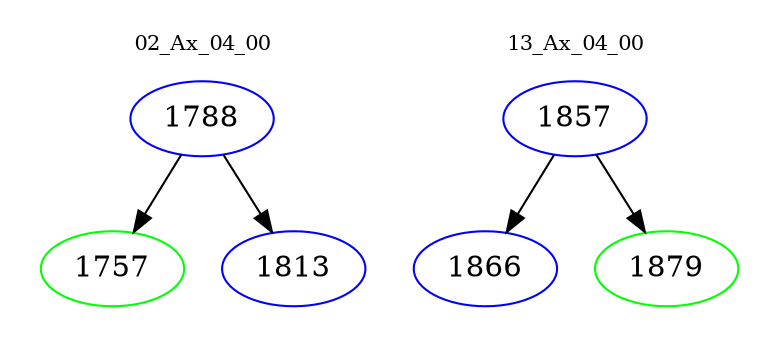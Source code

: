 digraph{
subgraph cluster_0 {
color = white
label = "02_Ax_04_00";
fontsize=10;
T0_1788 [label="1788", color="blue"]
T0_1788 -> T0_1757 [color="black"]
T0_1757 [label="1757", color="green"]
T0_1788 -> T0_1813 [color="black"]
T0_1813 [label="1813", color="blue"]
}
subgraph cluster_1 {
color = white
label = "13_Ax_04_00";
fontsize=10;
T1_1857 [label="1857", color="blue"]
T1_1857 -> T1_1866 [color="black"]
T1_1866 [label="1866", color="blue"]
T1_1857 -> T1_1879 [color="black"]
T1_1879 [label="1879", color="green"]
}
}
